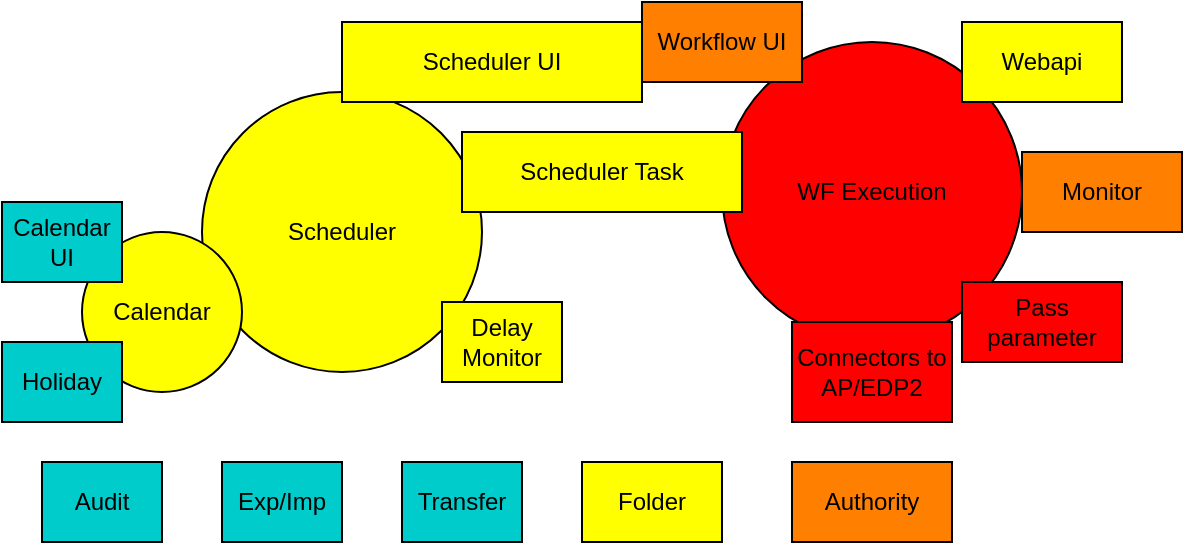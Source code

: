 <mxfile version="11.0.8" type="github"><diagram id="WrMrnn_xkAYBiO1sDNDA" name="Page-1"><mxGraphModel dx="1037" dy="637" grid="1" gridSize="10" guides="1" tooltips="1" connect="1" arrows="1" fold="1" page="1" pageScale="1" pageWidth="1654" pageHeight="1169" math="0" shadow="0"><root><mxCell id="0"/><mxCell id="1" parent="0"/><mxCell id="ppPx0SE-iNM0lMeHbUDh-1" value="WF Execution" style="ellipse;whiteSpace=wrap;html=1;aspect=fixed;fillColor=#FF0000;strokeColor=#000000;fontColor=#000000;" parent="1" vertex="1"><mxGeometry x="540" y="240" width="150" height="150" as="geometry"/></mxCell><mxCell id="ppPx0SE-iNM0lMeHbUDh-3" value="Connectors to AP/EDP2" style="rounded=0;whiteSpace=wrap;html=1;fontFamily=Helvetica;fontSize=12;fontColor=#000000;align=center;strokeColor=#000000;fillColor=#FF0000;" parent="1" vertex="1"><mxGeometry x="575" y="380" width="80" height="50" as="geometry"/></mxCell><mxCell id="ppPx0SE-iNM0lMeHbUDh-4" value="Pass parameter" style="rounded=0;whiteSpace=wrap;html=1;fontFamily=Helvetica;fontSize=12;fontColor=#000000;align=center;strokeColor=#000000;fillColor=#FF0000;" parent="1" vertex="1"><mxGeometry x="660" y="360" width="80" height="40" as="geometry"/></mxCell><mxCell id="ppPx0SE-iNM0lMeHbUDh-5" value="Scheduler" style="ellipse;whiteSpace=wrap;html=1;aspect=fixed;strokeColor=#000000;fillColor=#FFFF00;fontColor=#000000;" parent="1" vertex="1"><mxGeometry x="280" y="265" width="140" height="140" as="geometry"/></mxCell><mxCell id="ppPx0SE-iNM0lMeHbUDh-6" value="Calendar" style="ellipse;whiteSpace=wrap;html=1;aspect=fixed;strokeColor=#000000;fillColor=#FFFF00;fontColor=#000000;" parent="1" vertex="1"><mxGeometry x="220" y="335" width="80" height="80" as="geometry"/></mxCell><mxCell id="ppPx0SE-iNM0lMeHbUDh-8" value="Webapi" style="rounded=0;whiteSpace=wrap;html=1;fontFamily=Helvetica;fontSize=12;fontColor=#000000;align=center;strokeColor=#000000;fillColor=#FFFF00;" parent="1" vertex="1"><mxGeometry x="660" y="230" width="80" height="40" as="geometry"/></mxCell><mxCell id="ppPx0SE-iNM0lMeHbUDh-9" value="Exp/Imp" style="rounded=0;whiteSpace=wrap;html=1;fontFamily=Helvetica;fontSize=12;fontColor=#000000;align=center;strokeColor=#000000;fillColor=#00CCCC;" parent="1" vertex="1"><mxGeometry x="290" y="450" width="60" height="40" as="geometry"/></mxCell><mxCell id="ppPx0SE-iNM0lMeHbUDh-10" value="Transfer" style="rounded=0;whiteSpace=wrap;html=1;fontFamily=Helvetica;fontSize=12;fontColor=#000000;align=center;strokeColor=#000000;fillColor=#00CCCC;" parent="1" vertex="1"><mxGeometry x="380" y="450" width="60" height="40" as="geometry"/></mxCell><mxCell id="ppPx0SE-iNM0lMeHbUDh-17" value="Scheduler Task" style="rounded=0;whiteSpace=wrap;html=1;fontFamily=Helvetica;fontSize=12;fontColor=#000000;align=center;strokeColor=#000000;fillColor=#FFFF00;" parent="1" vertex="1"><mxGeometry x="410" y="285" width="140" height="40" as="geometry"/></mxCell><mxCell id="ppPx0SE-iNM0lMeHbUDh-19" value="Scheduler UI" style="rounded=0;whiteSpace=wrap;html=1;fontFamily=Helvetica;fontSize=12;fontColor=#000000;align=center;strokeColor=#000000;fillColor=#FFFF00;" parent="1" vertex="1"><mxGeometry x="350" y="230" width="150" height="40" as="geometry"/></mxCell><mxCell id="ppPx0SE-iNM0lMeHbUDh-20" value="Calendar UI" style="rounded=0;whiteSpace=wrap;html=1;fontFamily=Helvetica;fontSize=12;fontColor=#000000;align=center;strokeColor=#000000;fillColor=#00CCCC;" parent="1" vertex="1"><mxGeometry x="180" y="320" width="60" height="40" as="geometry"/></mxCell><mxCell id="ppPx0SE-iNM0lMeHbUDh-21" value="Holiday" style="rounded=0;whiteSpace=wrap;html=1;fontFamily=Helvetica;fontSize=12;fontColor=#000000;align=center;strokeColor=#000000;fillColor=#00CCCC;" parent="1" vertex="1"><mxGeometry x="180" y="390" width="60" height="40" as="geometry"/></mxCell><mxCell id="ppPx0SE-iNM0lMeHbUDh-24" value="Monitor" style="rounded=0;whiteSpace=wrap;html=1;fontFamily=Helvetica;fontSize=12;fontColor=#000000;align=center;strokeColor=#000000;fillColor=#FF8000;" parent="1" vertex="1"><mxGeometry x="690" y="295" width="80" height="40" as="geometry"/></mxCell><mxCell id="pu2w9-FzZlGdTxsabpHd-1" value="Delay Monitor" style="rounded=0;whiteSpace=wrap;html=1;fontFamily=Helvetica;fontSize=12;fontColor=#000000;align=center;strokeColor=#000000;fillColor=#FFFF00;" vertex="1" parent="1"><mxGeometry x="400" y="370" width="60" height="40" as="geometry"/></mxCell><mxCell id="pu2w9-FzZlGdTxsabpHd-2" value="Folder" style="rounded=0;whiteSpace=wrap;html=1;fontFamily=Helvetica;fontSize=12;fontColor=#000000;align=center;strokeColor=#000000;fillColor=#FFFF00;" vertex="1" parent="1"><mxGeometry x="470" y="450" width="70" height="40" as="geometry"/></mxCell><mxCell id="pu2w9-FzZlGdTxsabpHd-3" value="Authority" style="rounded=0;whiteSpace=wrap;html=1;fontFamily=Helvetica;fontSize=12;fontColor=#000000;align=center;strokeColor=#000000;fillColor=#FF8000;" vertex="1" parent="1"><mxGeometry x="575" y="450" width="80" height="40" as="geometry"/></mxCell><mxCell id="ppPx0SE-iNM0lMeHbUDh-7" value="Workflow UI" style="rounded=0;whiteSpace=wrap;html=1;fontFamily=Helvetica;fontSize=12;fontColor=#000000;align=center;strokeColor=#000000;fillColor=#FF8000;" parent="1" vertex="1"><mxGeometry x="500" y="220" width="80" height="40" as="geometry"/></mxCell><mxCell id="pu2w9-FzZlGdTxsabpHd-4" value="Audit" style="rounded=0;whiteSpace=wrap;html=1;fontFamily=Helvetica;fontSize=12;fontColor=#000000;align=center;strokeColor=#000000;fillColor=#00CCCC;" vertex="1" parent="1"><mxGeometry x="200" y="450" width="60" height="40" as="geometry"/></mxCell></root></mxGraphModel></diagram></mxfile>